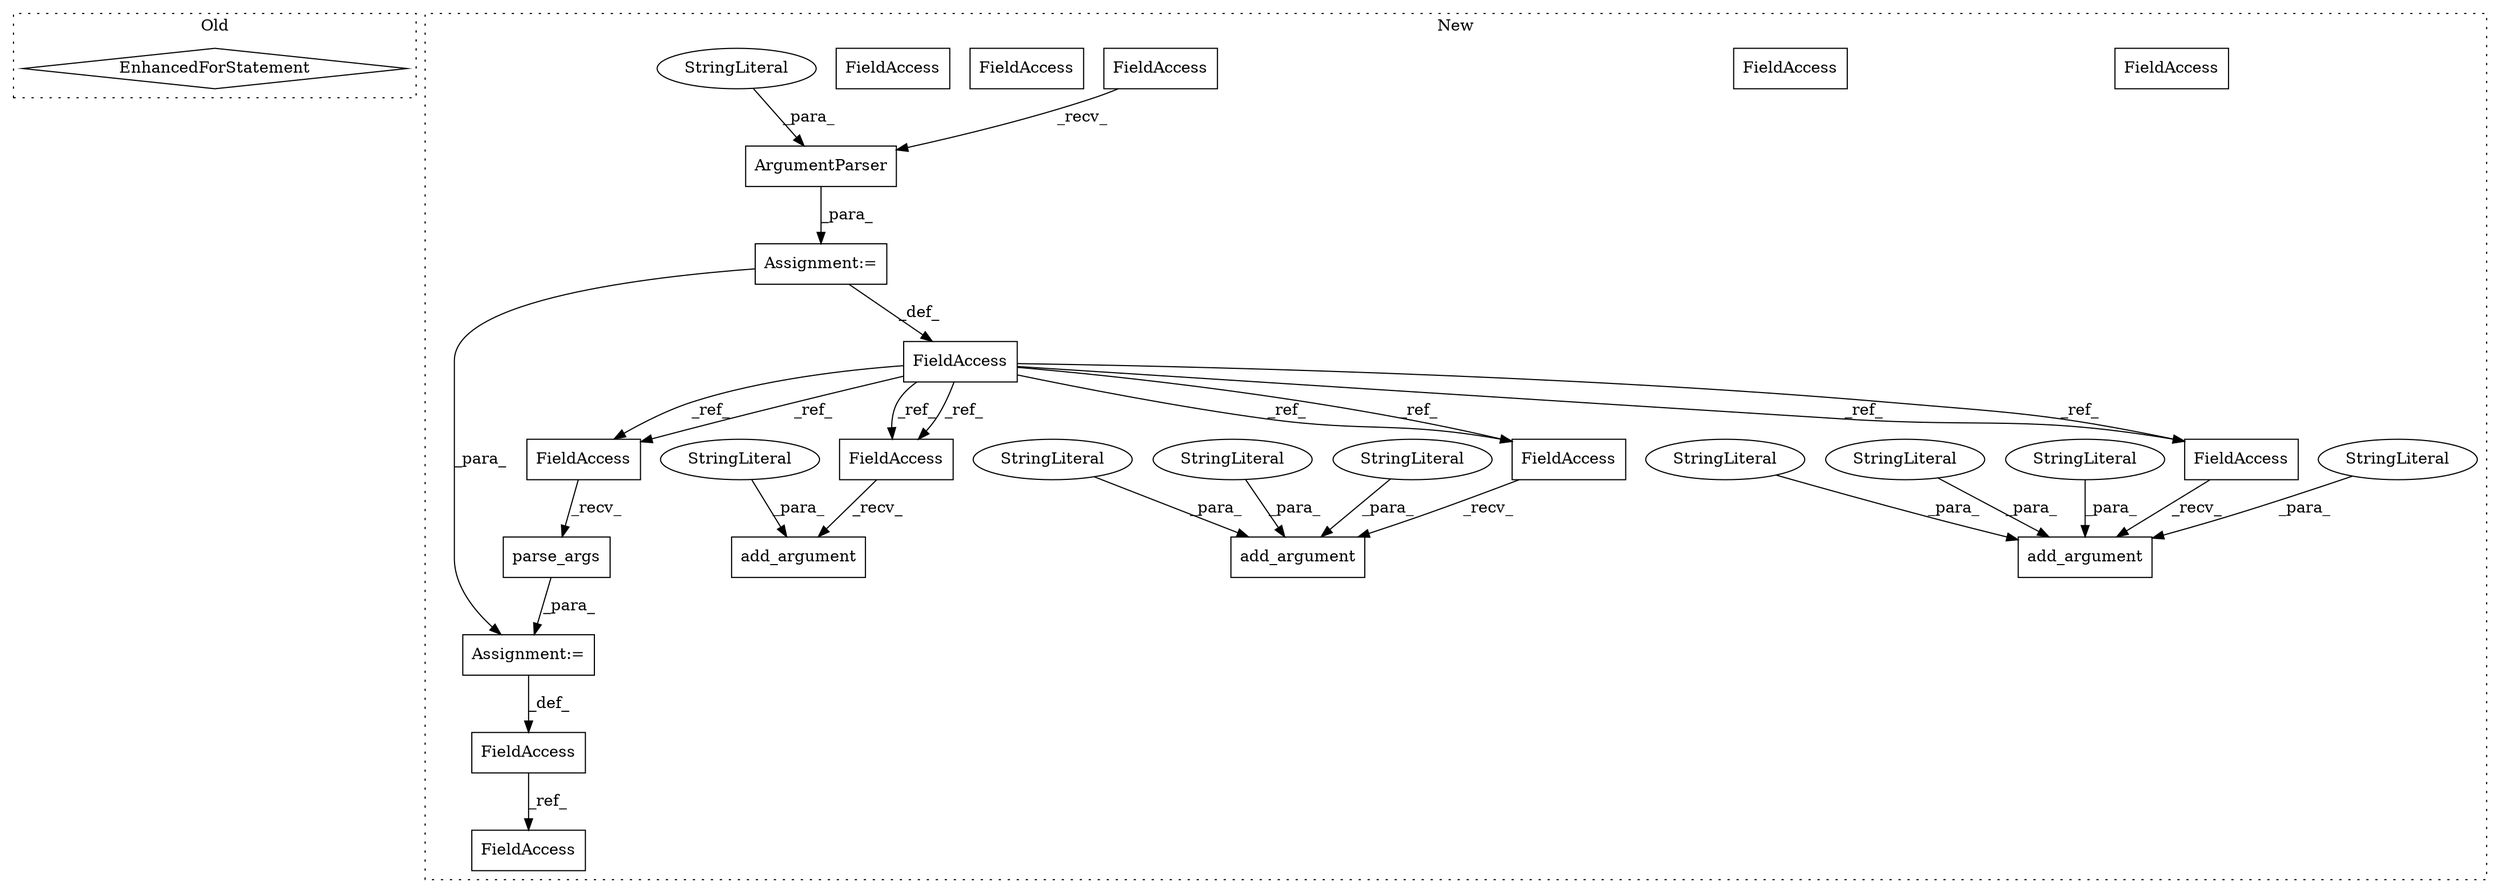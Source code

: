 digraph G {
subgraph cluster0 {
1 [label="EnhancedForStatement" a="70" s="1981,2062" l="57,2" shape="diamond"];
label = "Old";
style="dotted";
}
subgraph cluster1 {
2 [label="parse_args" a="32" s="3005,3043" l="11,1" shape="box"];
3 [label="Assignment:=" a="7" s="2669" l="1" shape="box"];
4 [label="Assignment:=" a="7" s="2997" l="1" shape="box"];
5 [label="ArgumentParser" a="32" s="2679,2726" l="15,1" shape="box"];
6 [label="add_argument" a="32" s="2839,2916" l="13,1" shape="box"];
7 [label="StringLiteral" a="45" s="2865" l="6" shape="ellipse"];
8 [label="StringLiteral" a="45" s="2857" l="7" shape="ellipse"];
9 [label="add_argument" a="32" s="2742,2823" l="13,1" shape="box"];
10 [label="StringLiteral" a="45" s="2768" l="6" shape="ellipse"];
11 [label="add_argument" a="32" s="2932,2984" l="13,1" shape="box"];
12 [label="StringLiteral" a="45" s="2775" l="48" shape="ellipse"];
13 [label="StringLiteral" a="45" s="2852" l="4" shape="ellipse"];
14 [label="StringLiteral" a="45" s="2955" l="29" shape="ellipse"];
15 [label="FieldAccess" a="22" s="2998" l="6" shape="box"];
16 [label="FieldAccess" a="22" s="3246" l="5" shape="box"];
17 [label="FieldAccess" a="22" s="2663" l="6" shape="box"];
18 [label="FieldAccess" a="22" s="2735" l="6" shape="box"];
19 [label="FieldAccess" a="22" s="2670" l="8" shape="box"];
20 [label="FieldAccess" a="22" s="2832" l="6" shape="box"];
21 [label="FieldAccess" a="22" s="2925" l="6" shape="box"];
22 [label="FieldAccess" a="22" s="3450" l="5" shape="box"];
23 [label="StringLiteral" a="45" s="2694" l="32" shape="ellipse"];
24 [label="StringLiteral" a="45" s="2755" l="4" shape="ellipse"];
25 [label="StringLiteral" a="45" s="2872" l="44" shape="ellipse"];
26 [label="FieldAccess" a="22" s="2925" l="6" shape="box"];
27 [label="FieldAccess" a="22" s="2735" l="6" shape="box"];
28 [label="FieldAccess" a="22" s="2998" l="6" shape="box"];
29 [label="FieldAccess" a="22" s="2832" l="6" shape="box"];
label = "New";
style="dotted";
}
2 -> 4 [label="_para_"];
3 -> 4 [label="_para_"];
3 -> 17 [label="_def_"];
4 -> 16 [label="_def_"];
5 -> 3 [label="_para_"];
7 -> 6 [label="_para_"];
8 -> 6 [label="_para_"];
10 -> 9 [label="_para_"];
12 -> 9 [label="_para_"];
13 -> 6 [label="_para_"];
14 -> 11 [label="_para_"];
16 -> 22 [label="_ref_"];
17 -> 26 [label="_ref_"];
17 -> 28 [label="_ref_"];
17 -> 29 [label="_ref_"];
17 -> 27 [label="_ref_"];
17 -> 27 [label="_ref_"];
17 -> 28 [label="_ref_"];
17 -> 29 [label="_ref_"];
17 -> 26 [label="_ref_"];
19 -> 5 [label="_recv_"];
23 -> 5 [label="_para_"];
24 -> 9 [label="_para_"];
25 -> 6 [label="_para_"];
26 -> 11 [label="_recv_"];
27 -> 9 [label="_recv_"];
28 -> 2 [label="_recv_"];
29 -> 6 [label="_recv_"];
}